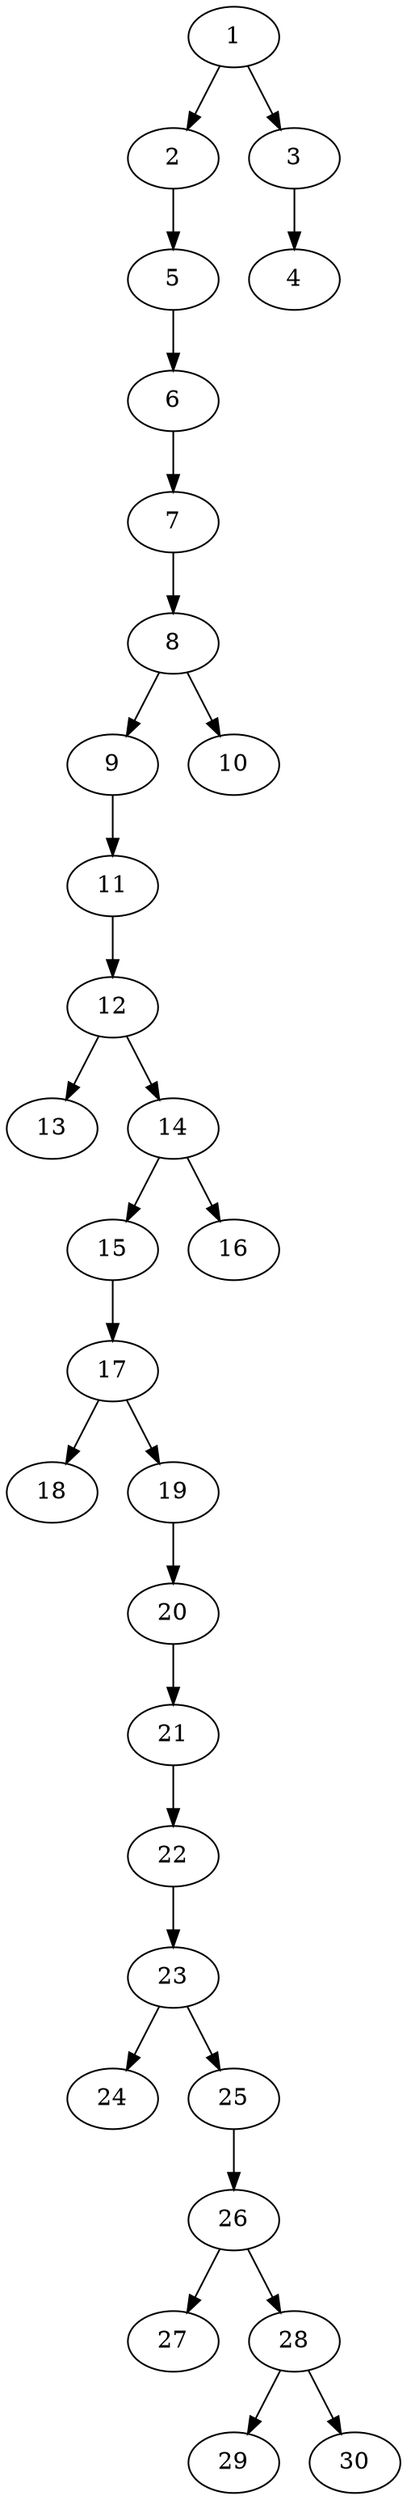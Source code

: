 // DAG automatically generated by daggen at Thu Oct  3 14:04:19 2019
// ./daggen --dot -n 30 --ccr 0.4 --fat 0.3 --regular 0.7 --density 0.5 --mindata 5242880 --maxdata 52428800 
digraph G {
  1 [size="88240640", alpha="0.01", expect_size="35296256"] 
  1 -> 2 [size ="35296256"]
  1 -> 3 [size ="35296256"]
  2 [size="127577600", alpha="0.17", expect_size="51031040"] 
  2 -> 5 [size ="51031040"]
  3 [size="73884160", alpha="0.03", expect_size="29553664"] 
  3 -> 4 [size ="29553664"]
  4 [size="119874560", alpha="0.17", expect_size="47949824"] 
  5 [size="71513600", alpha="0.06", expect_size="28605440"] 
  5 -> 6 [size ="28605440"]
  6 [size="77946880", alpha="0.09", expect_size="31178752"] 
  6 -> 7 [size ="31178752"]
  7 [size="102453760", alpha="0.06", expect_size="40981504"] 
  7 -> 8 [size ="40981504"]
  8 [size="22784000", alpha="0.07", expect_size="9113600"] 
  8 -> 9 [size ="9113600"]
  8 -> 10 [size ="9113600"]
  9 [size="24783360", alpha="0.12", expect_size="9913344"] 
  9 -> 11 [size ="9913344"]
  10 [size="86169600", alpha="0.11", expect_size="34467840"] 
  11 [size="63800320", alpha="0.09", expect_size="25520128"] 
  11 -> 12 [size ="25520128"]
  12 [size="69050880", alpha="0.12", expect_size="27620352"] 
  12 -> 13 [size ="27620352"]
  12 -> 14 [size ="27620352"]
  13 [size="51353600", alpha="0.12", expect_size="20541440"] 
  14 [size="71854080", alpha="0.11", expect_size="28741632"] 
  14 -> 15 [size ="28741632"]
  14 -> 16 [size ="28741632"]
  15 [size="52067840", alpha="0.18", expect_size="20827136"] 
  15 -> 17 [size ="20827136"]
  16 [size="86412800", alpha="0.16", expect_size="34565120"] 
  17 [size="20259840", alpha="0.09", expect_size="8103936"] 
  17 -> 18 [size ="8103936"]
  17 -> 19 [size ="8103936"]
  18 [size="55639040", alpha="0.19", expect_size="22255616"] 
  19 [size="97236480", alpha="0.14", expect_size="38894592"] 
  19 -> 20 [size ="38894592"]
  20 [size="50470400", alpha="0.16", expect_size="20188160"] 
  20 -> 21 [size ="20188160"]
  21 [size="115517440", alpha="0.11", expect_size="46206976"] 
  21 -> 22 [size ="46206976"]
  22 [size="48076800", alpha="0.06", expect_size="19230720"] 
  22 -> 23 [size ="19230720"]
  23 [size="119019520", alpha="0.11", expect_size="47607808"] 
  23 -> 24 [size ="47607808"]
  23 -> 25 [size ="47607808"]
  24 [size="69114880", alpha="0.14", expect_size="27645952"] 
  25 [size="18449920", alpha="0.07", expect_size="7379968"] 
  25 -> 26 [size ="7379968"]
  26 [size="122672640", alpha="0.10", expect_size="49069056"] 
  26 -> 27 [size ="49069056"]
  26 -> 28 [size ="49069056"]
  27 [size="99942400", alpha="0.09", expect_size="39976960"] 
  28 [size="32227840", alpha="0.10", expect_size="12891136"] 
  28 -> 29 [size ="12891136"]
  28 -> 30 [size ="12891136"]
  29 [size="23436800", alpha="0.13", expect_size="9374720"] 
  30 [size="104327680", alpha="0.08", expect_size="41731072"] 
}
